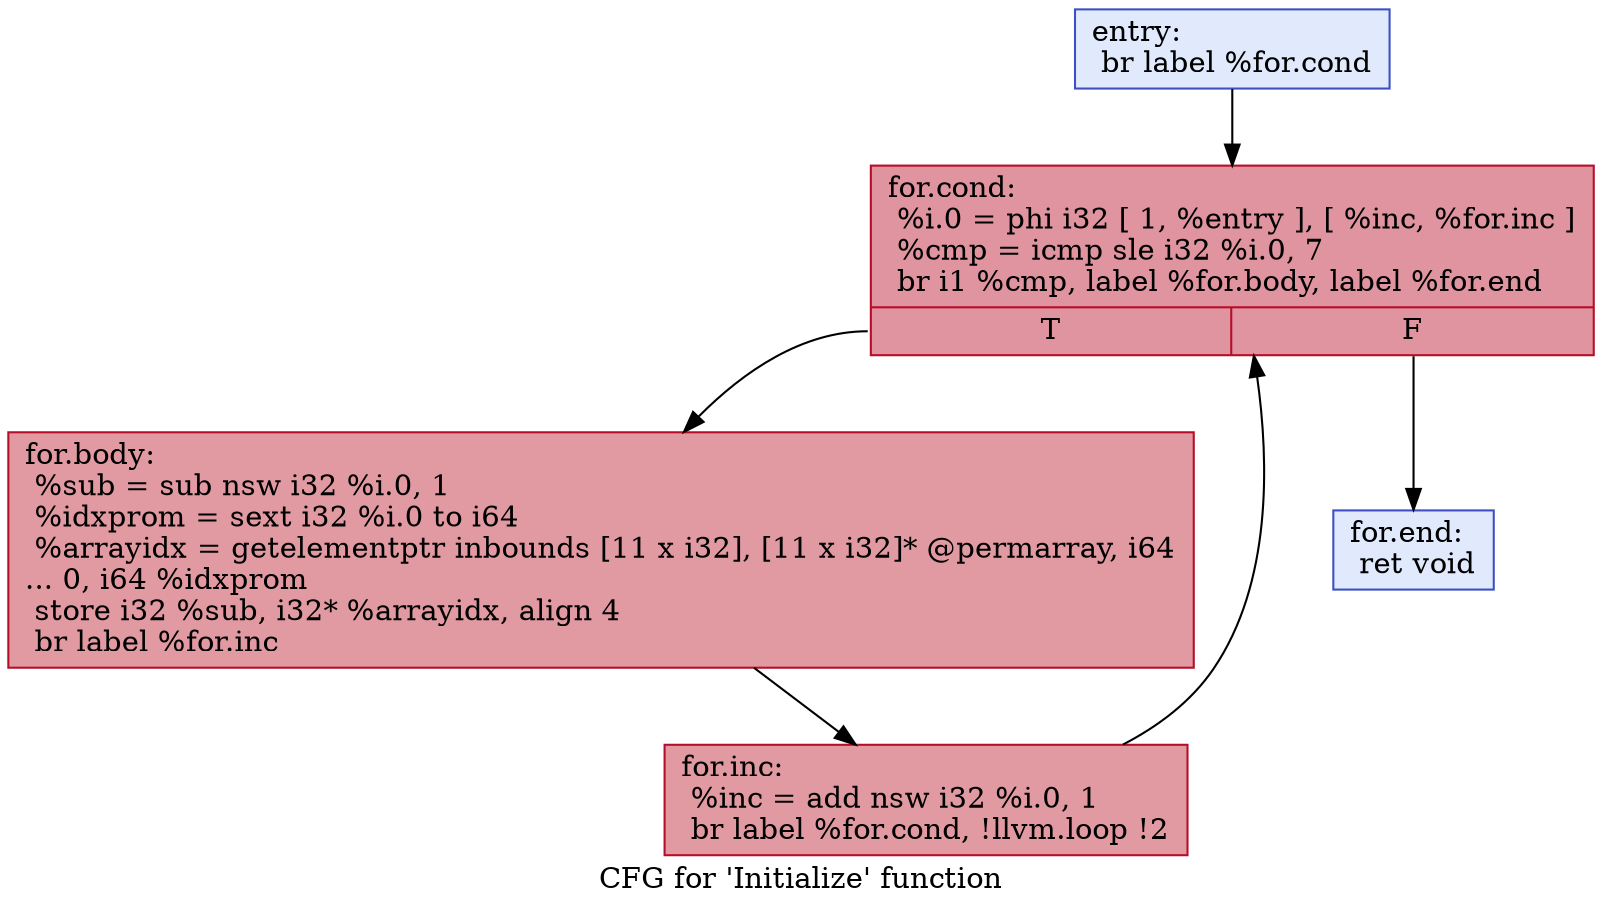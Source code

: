 digraph "CFG for 'Initialize' function" {
	label="CFG for 'Initialize' function";

	Node0x55f0464cfe60 [shape=record,color="#3d50c3ff", style=filled, fillcolor="#b9d0f970",label="{entry:\l  br label %for.cond\l}"];
	Node0x55f0464cfe60 -> Node0x55f0464d6c10;
	Node0x55f0464d6c10 [shape=record,color="#b70d28ff", style=filled, fillcolor="#b70d2870",label="{for.cond:                                         \l  %i.0 = phi i32 [ 1, %entry ], [ %inc, %for.inc ]\l  %cmp = icmp sle i32 %i.0, 7\l  br i1 %cmp, label %for.body, label %for.end\l|{<s0>T|<s1>F}}"];
	Node0x55f0464d6c10:s0 -> Node0x55f0464d6c60;
	Node0x55f0464d6c10:s1 -> Node0x55f0464d6d00;
	Node0x55f0464d6c60 [shape=record,color="#b70d28ff", style=filled, fillcolor="#bb1b2c70",label="{for.body:                                         \l  %sub = sub nsw i32 %i.0, 1\l  %idxprom = sext i32 %i.0 to i64\l  %arrayidx = getelementptr inbounds [11 x i32], [11 x i32]* @permarray, i64\l... 0, i64 %idxprom\l  store i32 %sub, i32* %arrayidx, align 4\l  br label %for.inc\l}"];
	Node0x55f0464d6c60 -> Node0x55f0464d6cb0;
	Node0x55f0464d6cb0 [shape=record,color="#b70d28ff", style=filled, fillcolor="#bb1b2c70",label="{for.inc:                                          \l  %inc = add nsw i32 %i.0, 1\l  br label %for.cond, !llvm.loop !2\l}"];
	Node0x55f0464d6cb0 -> Node0x55f0464d6c10;
	Node0x55f0464d6d00 [shape=record,color="#3d50c3ff", style=filled, fillcolor="#b9d0f970",label="{for.end:                                          \l  ret void\l}"];
}
